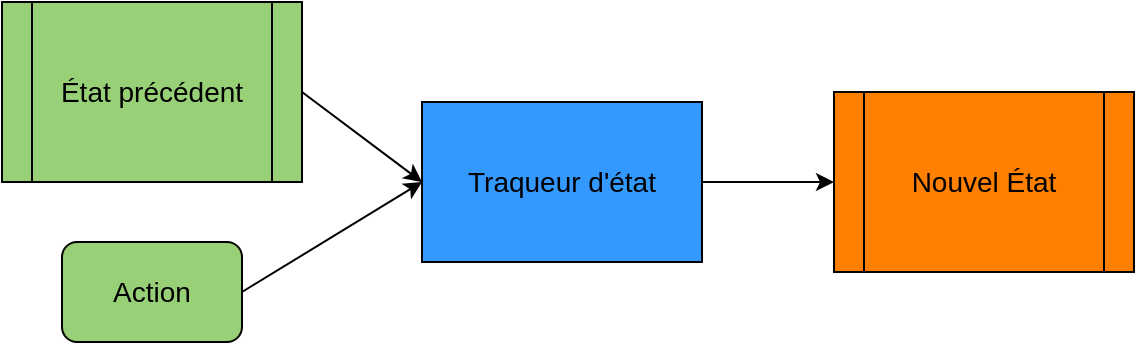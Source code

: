 <mxfile version="10.6.8" type="device"><diagram id="lExLXjc1cdtKiexNxYVn" name="Page-1"><mxGraphModel dx="1074" dy="598" grid="1" gridSize="10" guides="1" tooltips="1" connect="1" arrows="1" fold="1" page="1" pageScale="1" pageWidth="850" pageHeight="1100" math="0" shadow="0"><root><mxCell id="0"/><mxCell id="1" parent="0"/><mxCell id="lvxdYItzJVjIvdjhRI7E-1" value="&lt;font style=&quot;font-size: 14px&quot;&gt;Traqueur d'état&lt;/font&gt;" style="rounded=0;whiteSpace=wrap;html=1;fillColor=#3399FF;strokeColor=#000000;" parent="1" vertex="1"><mxGeometry x="370" y="140" width="140" height="80" as="geometry"/></mxCell><mxCell id="lvxdYItzJVjIvdjhRI7E-2" value="&lt;font style=&quot;font-size: 14px&quot;&gt;Action&lt;/font&gt;" style="rounded=1;whiteSpace=wrap;html=1;fillColor=#97D077;strokeColor=#000000;" parent="1" vertex="1"><mxGeometry x="190" y="210" width="90" height="50" as="geometry"/></mxCell><mxCell id="lvxdYItzJVjIvdjhRI7E-3" value="&lt;p style=&quot;font-size: 14px&quot;&gt;État précédent&lt;/p&gt;" style="shape=process;whiteSpace=wrap;html=1;backgroundOutline=1;fillColor=#97D077;strokeColor=#000000;" parent="1" vertex="1"><mxGeometry x="160" y="90" width="150" height="90" as="geometry"/></mxCell><mxCell id="lvxdYItzJVjIvdjhRI7E-5" value="&lt;p style=&quot;font-size: 14px&quot;&gt;Nouvel État&lt;br&gt;&lt;/p&gt;" style="shape=process;whiteSpace=wrap;html=1;backgroundOutline=1;fillColor=#FF8000;strokeColor=#000000;" parent="1" vertex="1"><mxGeometry x="576" y="135" width="150" height="90" as="geometry"/></mxCell><mxCell id="lvxdYItzJVjIvdjhRI7E-6" value="" style="endArrow=classic;html=1;entryX=0;entryY=0.5;entryDx=0;entryDy=0;exitX=1;exitY=0.5;exitDx=0;exitDy=0;" parent="1" source="lvxdYItzJVjIvdjhRI7E-2" target="lvxdYItzJVjIvdjhRI7E-1" edge="1"><mxGeometry width="50" height="50" relative="1" as="geometry"><mxPoint x="160" y="330" as="sourcePoint"/><mxPoint x="210" y="280" as="targetPoint"/></mxGeometry></mxCell><mxCell id="lvxdYItzJVjIvdjhRI7E-7" value="" style="endArrow=classic;html=1;exitX=1;exitY=0.5;exitDx=0;exitDy=0;entryX=0;entryY=0.5;entryDx=0;entryDy=0;" parent="1" source="lvxdYItzJVjIvdjhRI7E-3" target="lvxdYItzJVjIvdjhRI7E-1" edge="1"><mxGeometry width="50" height="50" relative="1" as="geometry"><mxPoint x="370" y="330" as="sourcePoint"/><mxPoint x="420" y="280" as="targetPoint"/></mxGeometry></mxCell><mxCell id="lvxdYItzJVjIvdjhRI7E-8" value="" style="endArrow=classic;html=1;entryX=0;entryY=0.5;entryDx=0;entryDy=0;" parent="1" source="lvxdYItzJVjIvdjhRI7E-1" target="lvxdYItzJVjIvdjhRI7E-5" edge="1"><mxGeometry width="50" height="50" relative="1" as="geometry"><mxPoint x="460" y="380" as="sourcePoint"/><mxPoint x="510" y="330" as="targetPoint"/></mxGeometry></mxCell></root></mxGraphModel></diagram></mxfile>